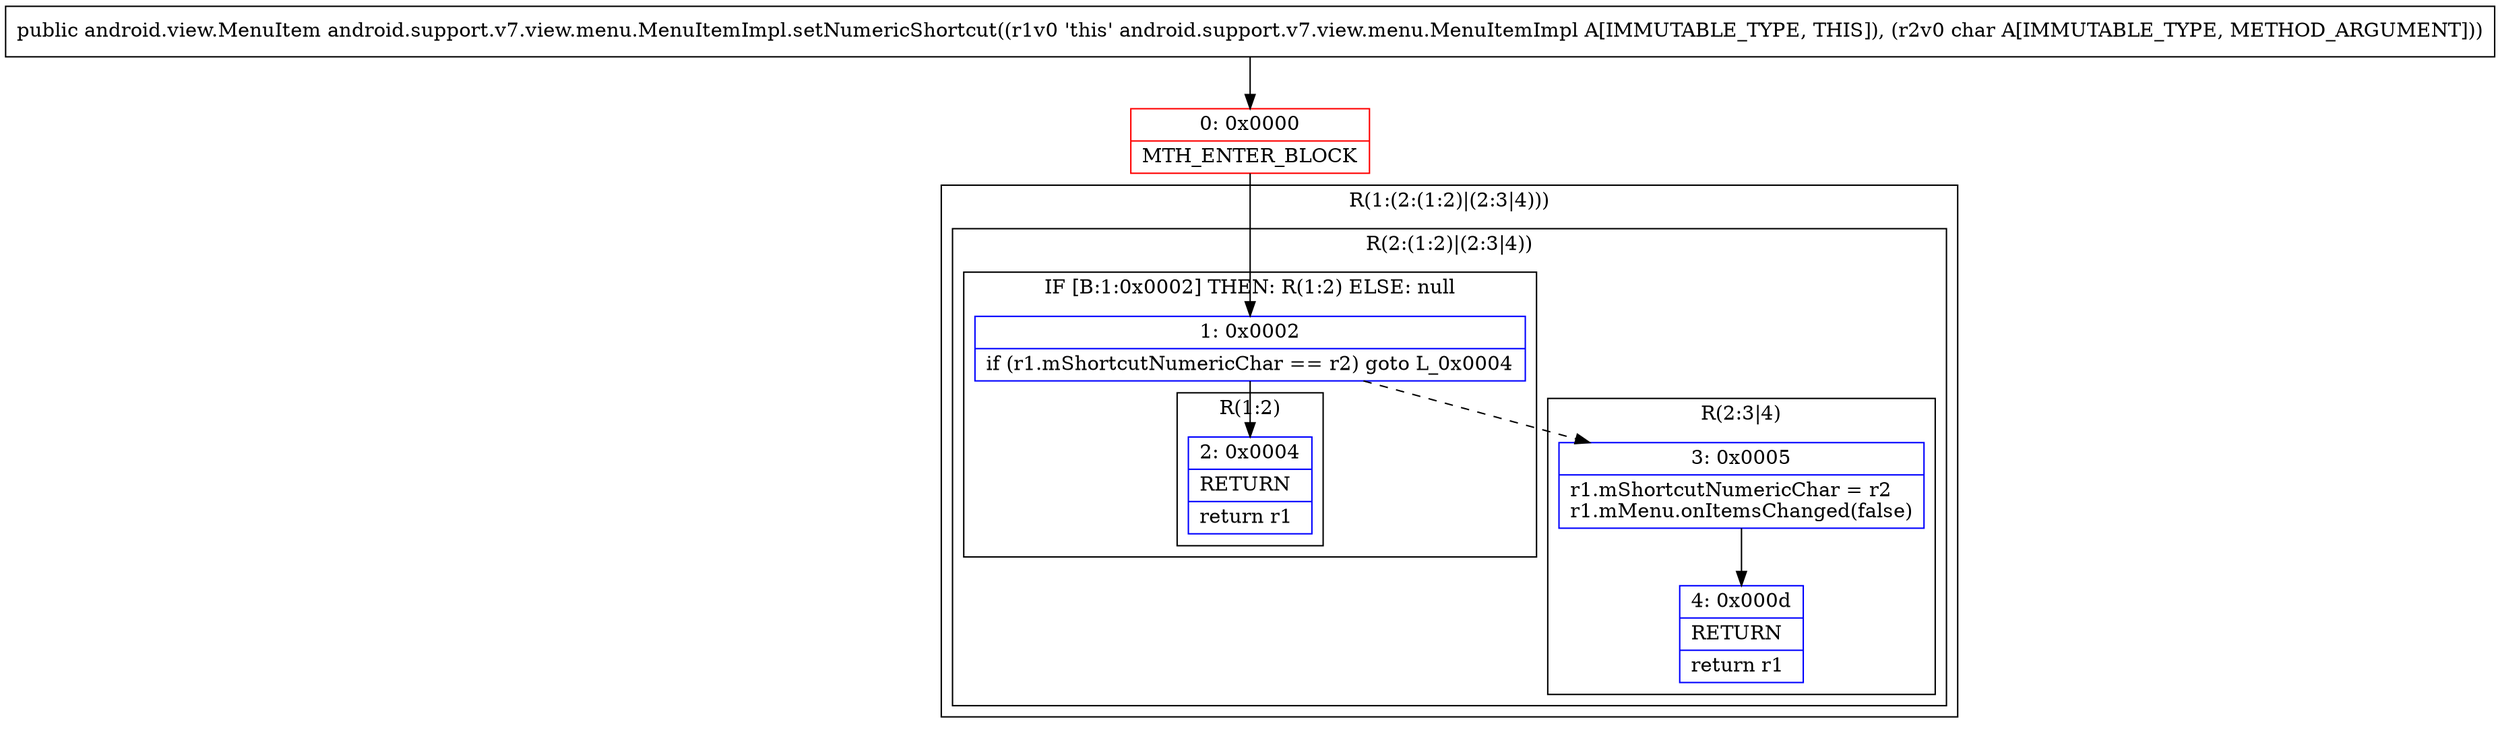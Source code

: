 digraph "CFG forandroid.support.v7.view.menu.MenuItemImpl.setNumericShortcut(C)Landroid\/view\/MenuItem;" {
subgraph cluster_Region_252888587 {
label = "R(1:(2:(1:2)|(2:3|4)))";
node [shape=record,color=blue];
subgraph cluster_Region_579078039 {
label = "R(2:(1:2)|(2:3|4))";
node [shape=record,color=blue];
subgraph cluster_IfRegion_487391673 {
label = "IF [B:1:0x0002] THEN: R(1:2) ELSE: null";
node [shape=record,color=blue];
Node_1 [shape=record,label="{1\:\ 0x0002|if (r1.mShortcutNumericChar == r2) goto L_0x0004\l}"];
subgraph cluster_Region_1496542378 {
label = "R(1:2)";
node [shape=record,color=blue];
Node_2 [shape=record,label="{2\:\ 0x0004|RETURN\l|return r1\l}"];
}
}
subgraph cluster_Region_1082706713 {
label = "R(2:3|4)";
node [shape=record,color=blue];
Node_3 [shape=record,label="{3\:\ 0x0005|r1.mShortcutNumericChar = r2\lr1.mMenu.onItemsChanged(false)\l}"];
Node_4 [shape=record,label="{4\:\ 0x000d|RETURN\l|return r1\l}"];
}
}
}
Node_0 [shape=record,color=red,label="{0\:\ 0x0000|MTH_ENTER_BLOCK\l}"];
MethodNode[shape=record,label="{public android.view.MenuItem android.support.v7.view.menu.MenuItemImpl.setNumericShortcut((r1v0 'this' android.support.v7.view.menu.MenuItemImpl A[IMMUTABLE_TYPE, THIS]), (r2v0 char A[IMMUTABLE_TYPE, METHOD_ARGUMENT])) }"];
MethodNode -> Node_0;
Node_1 -> Node_2;
Node_1 -> Node_3[style=dashed];
Node_3 -> Node_4;
Node_0 -> Node_1;
}

